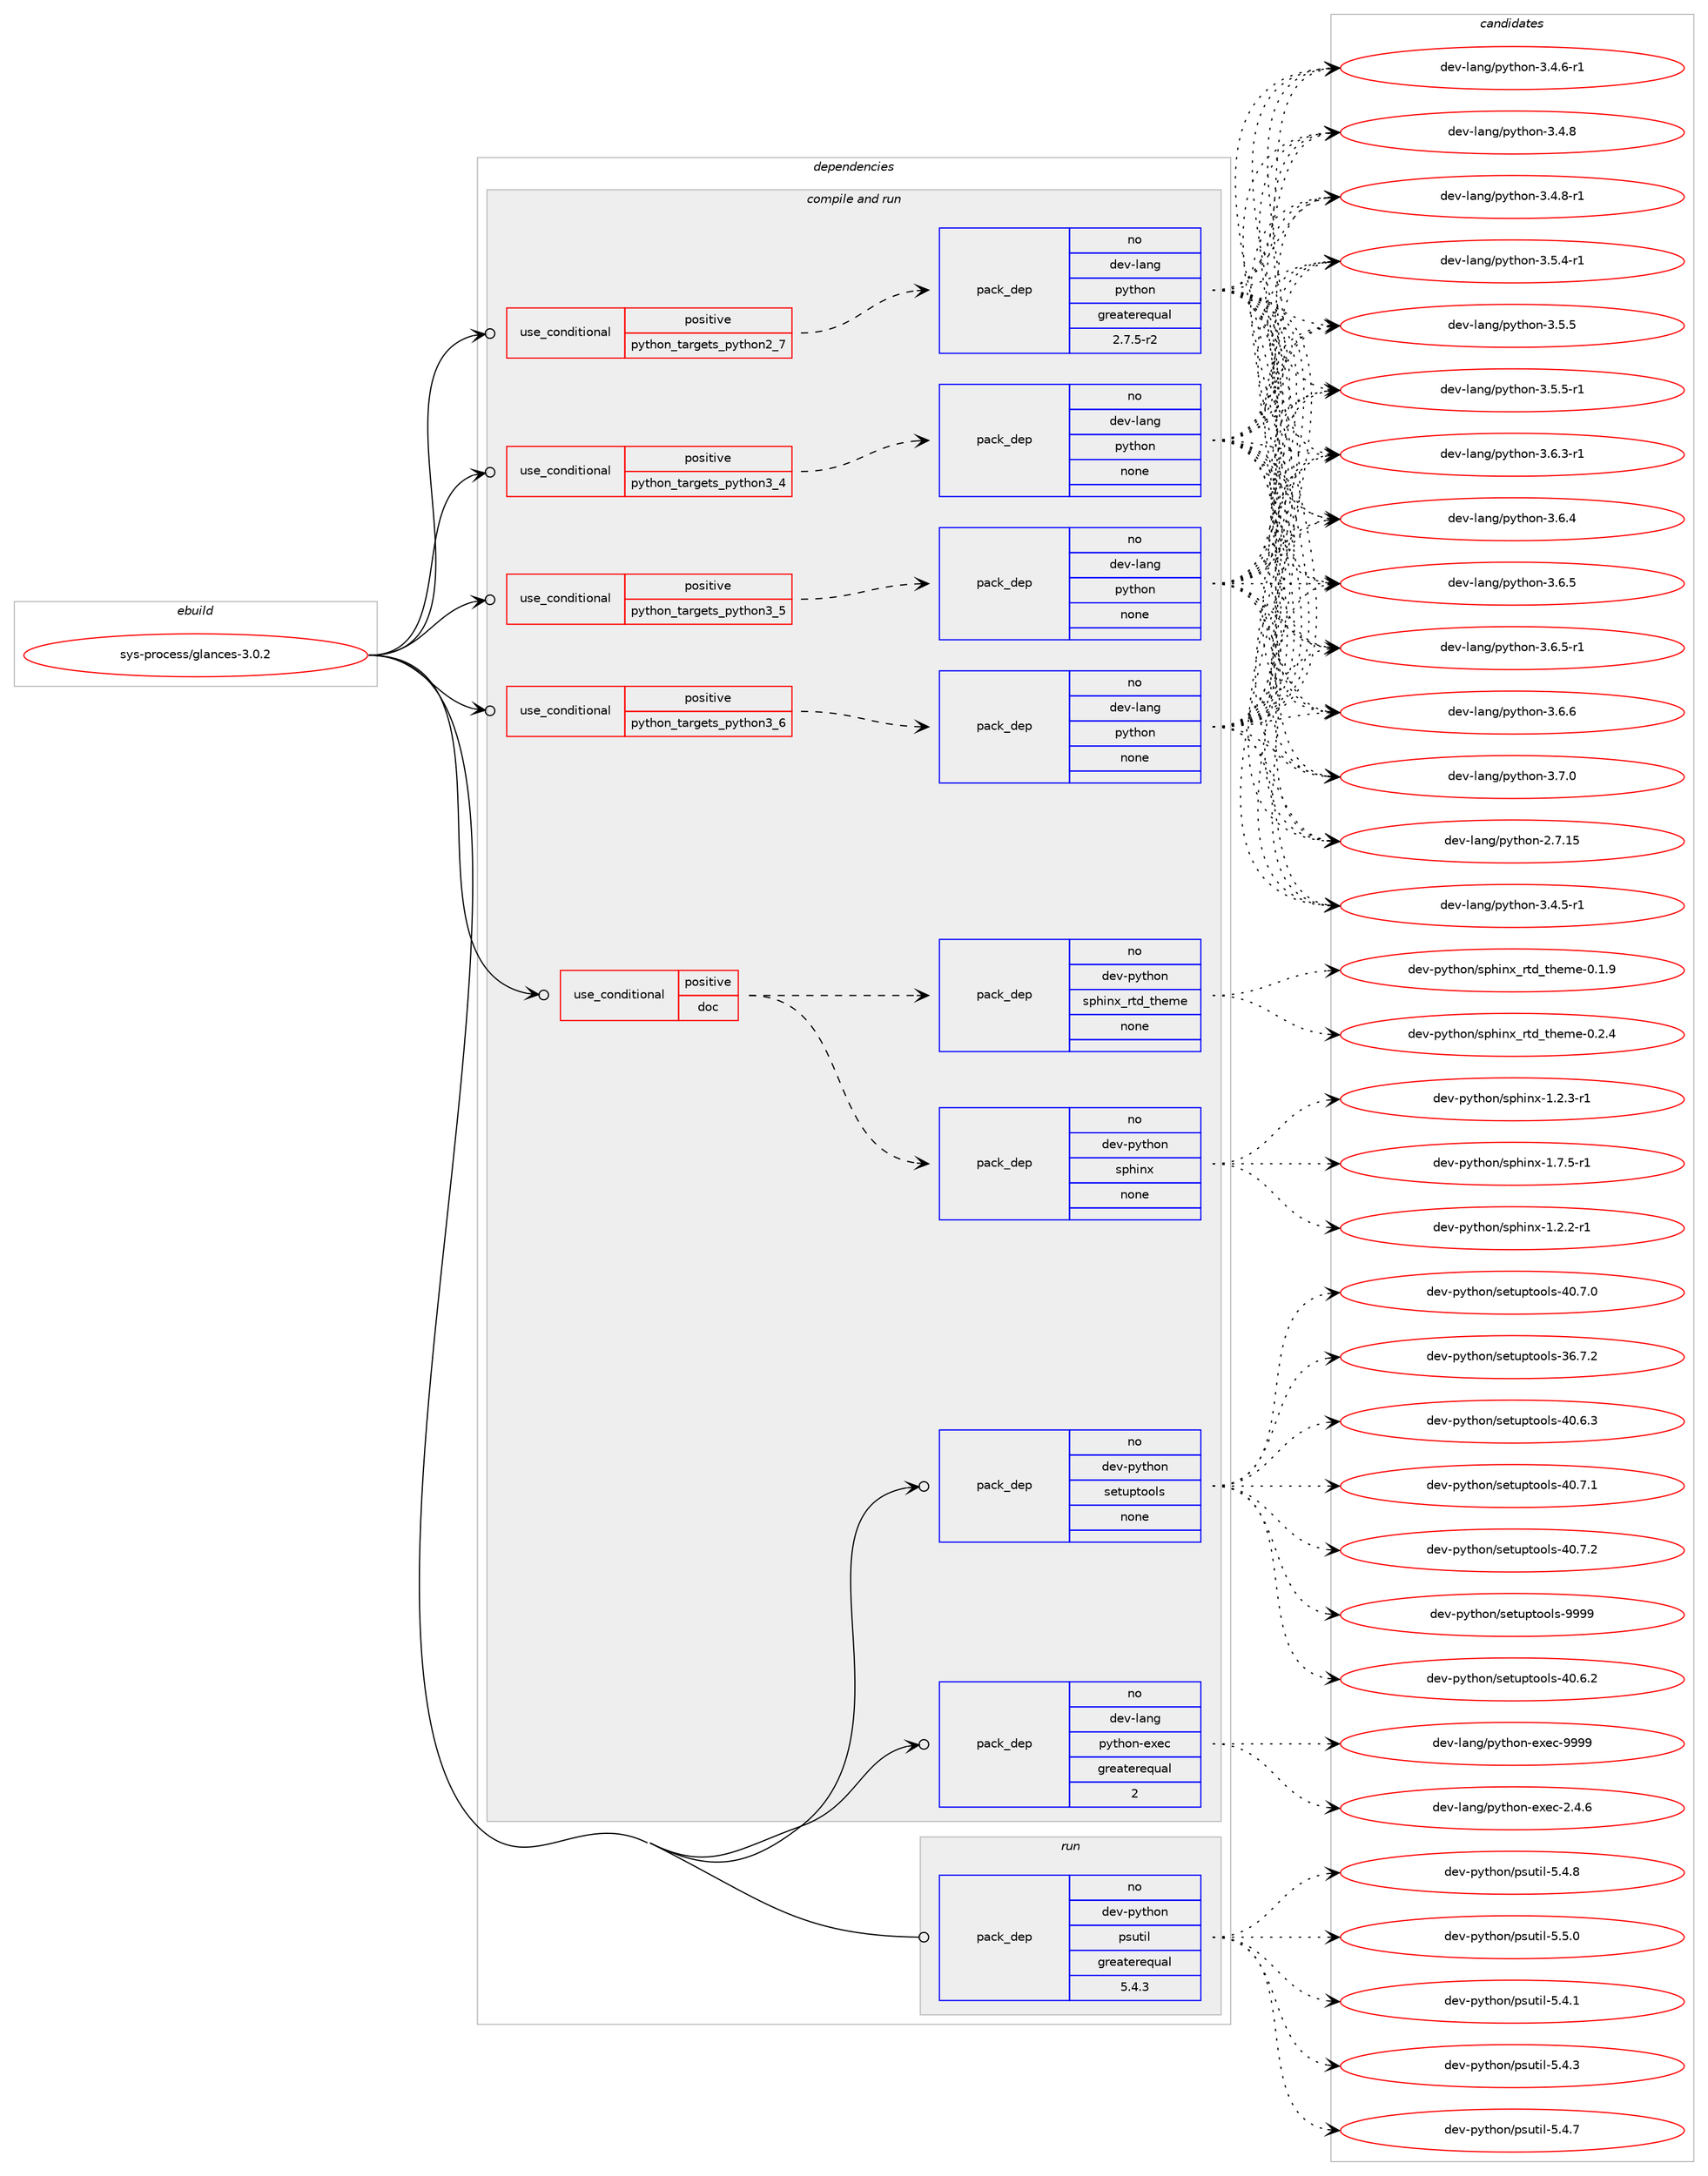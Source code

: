 digraph prolog {

# *************
# Graph options
# *************

newrank=true;
concentrate=true;
compound=true;
graph [rankdir=LR,fontname=Helvetica,fontsize=10,ranksep=1.5];#, ranksep=2.5, nodesep=0.2];
edge  [arrowhead=vee];
node  [fontname=Helvetica,fontsize=10];

# **********
# The ebuild
# **********

subgraph cluster_leftcol {
color=gray;
rank=same;
label=<<i>ebuild</i>>;
id [label="sys-process/glances-3.0.2", color=red, width=4, href="../sys-process/glances-3.0.2.svg"];
}

# ****************
# The dependencies
# ****************

subgraph cluster_midcol {
color=gray;
label=<<i>dependencies</i>>;
subgraph cluster_compile {
fillcolor="#eeeeee";
style=filled;
label=<<i>compile</i>>;
}
subgraph cluster_compileandrun {
fillcolor="#eeeeee";
style=filled;
label=<<i>compile and run</i>>;
subgraph cond1119 {
dependency7091 [label=<<TABLE BORDER="0" CELLBORDER="1" CELLSPACING="0" CELLPADDING="4"><TR><TD ROWSPAN="3" CELLPADDING="10">use_conditional</TD></TR><TR><TD>positive</TD></TR><TR><TD>doc</TD></TR></TABLE>>, shape=none, color=red];
subgraph pack5811 {
dependency7092 [label=<<TABLE BORDER="0" CELLBORDER="1" CELLSPACING="0" CELLPADDING="4" WIDTH="220"><TR><TD ROWSPAN="6" CELLPADDING="30">pack_dep</TD></TR><TR><TD WIDTH="110">no</TD></TR><TR><TD>dev-python</TD></TR><TR><TD>sphinx</TD></TR><TR><TD>none</TD></TR><TR><TD></TD></TR></TABLE>>, shape=none, color=blue];
}
dependency7091:e -> dependency7092:w [weight=20,style="dashed",arrowhead="vee"];
subgraph pack5812 {
dependency7093 [label=<<TABLE BORDER="0" CELLBORDER="1" CELLSPACING="0" CELLPADDING="4" WIDTH="220"><TR><TD ROWSPAN="6" CELLPADDING="30">pack_dep</TD></TR><TR><TD WIDTH="110">no</TD></TR><TR><TD>dev-python</TD></TR><TR><TD>sphinx_rtd_theme</TD></TR><TR><TD>none</TD></TR><TR><TD></TD></TR></TABLE>>, shape=none, color=blue];
}
dependency7091:e -> dependency7093:w [weight=20,style="dashed",arrowhead="vee"];
}
id:e -> dependency7091:w [weight=20,style="solid",arrowhead="odotvee"];
subgraph cond1120 {
dependency7094 [label=<<TABLE BORDER="0" CELLBORDER="1" CELLSPACING="0" CELLPADDING="4"><TR><TD ROWSPAN="3" CELLPADDING="10">use_conditional</TD></TR><TR><TD>positive</TD></TR><TR><TD>python_targets_python2_7</TD></TR></TABLE>>, shape=none, color=red];
subgraph pack5813 {
dependency7095 [label=<<TABLE BORDER="0" CELLBORDER="1" CELLSPACING="0" CELLPADDING="4" WIDTH="220"><TR><TD ROWSPAN="6" CELLPADDING="30">pack_dep</TD></TR><TR><TD WIDTH="110">no</TD></TR><TR><TD>dev-lang</TD></TR><TR><TD>python</TD></TR><TR><TD>greaterequal</TD></TR><TR><TD>2.7.5-r2</TD></TR></TABLE>>, shape=none, color=blue];
}
dependency7094:e -> dependency7095:w [weight=20,style="dashed",arrowhead="vee"];
}
id:e -> dependency7094:w [weight=20,style="solid",arrowhead="odotvee"];
subgraph cond1121 {
dependency7096 [label=<<TABLE BORDER="0" CELLBORDER="1" CELLSPACING="0" CELLPADDING="4"><TR><TD ROWSPAN="3" CELLPADDING="10">use_conditional</TD></TR><TR><TD>positive</TD></TR><TR><TD>python_targets_python3_4</TD></TR></TABLE>>, shape=none, color=red];
subgraph pack5814 {
dependency7097 [label=<<TABLE BORDER="0" CELLBORDER="1" CELLSPACING="0" CELLPADDING="4" WIDTH="220"><TR><TD ROWSPAN="6" CELLPADDING="30">pack_dep</TD></TR><TR><TD WIDTH="110">no</TD></TR><TR><TD>dev-lang</TD></TR><TR><TD>python</TD></TR><TR><TD>none</TD></TR><TR><TD></TD></TR></TABLE>>, shape=none, color=blue];
}
dependency7096:e -> dependency7097:w [weight=20,style="dashed",arrowhead="vee"];
}
id:e -> dependency7096:w [weight=20,style="solid",arrowhead="odotvee"];
subgraph cond1122 {
dependency7098 [label=<<TABLE BORDER="0" CELLBORDER="1" CELLSPACING="0" CELLPADDING="4"><TR><TD ROWSPAN="3" CELLPADDING="10">use_conditional</TD></TR><TR><TD>positive</TD></TR><TR><TD>python_targets_python3_5</TD></TR></TABLE>>, shape=none, color=red];
subgraph pack5815 {
dependency7099 [label=<<TABLE BORDER="0" CELLBORDER="1" CELLSPACING="0" CELLPADDING="4" WIDTH="220"><TR><TD ROWSPAN="6" CELLPADDING="30">pack_dep</TD></TR><TR><TD WIDTH="110">no</TD></TR><TR><TD>dev-lang</TD></TR><TR><TD>python</TD></TR><TR><TD>none</TD></TR><TR><TD></TD></TR></TABLE>>, shape=none, color=blue];
}
dependency7098:e -> dependency7099:w [weight=20,style="dashed",arrowhead="vee"];
}
id:e -> dependency7098:w [weight=20,style="solid",arrowhead="odotvee"];
subgraph cond1123 {
dependency7100 [label=<<TABLE BORDER="0" CELLBORDER="1" CELLSPACING="0" CELLPADDING="4"><TR><TD ROWSPAN="3" CELLPADDING="10">use_conditional</TD></TR><TR><TD>positive</TD></TR><TR><TD>python_targets_python3_6</TD></TR></TABLE>>, shape=none, color=red];
subgraph pack5816 {
dependency7101 [label=<<TABLE BORDER="0" CELLBORDER="1" CELLSPACING="0" CELLPADDING="4" WIDTH="220"><TR><TD ROWSPAN="6" CELLPADDING="30">pack_dep</TD></TR><TR><TD WIDTH="110">no</TD></TR><TR><TD>dev-lang</TD></TR><TR><TD>python</TD></TR><TR><TD>none</TD></TR><TR><TD></TD></TR></TABLE>>, shape=none, color=blue];
}
dependency7100:e -> dependency7101:w [weight=20,style="dashed",arrowhead="vee"];
}
id:e -> dependency7100:w [weight=20,style="solid",arrowhead="odotvee"];
subgraph pack5817 {
dependency7102 [label=<<TABLE BORDER="0" CELLBORDER="1" CELLSPACING="0" CELLPADDING="4" WIDTH="220"><TR><TD ROWSPAN="6" CELLPADDING="30">pack_dep</TD></TR><TR><TD WIDTH="110">no</TD></TR><TR><TD>dev-lang</TD></TR><TR><TD>python-exec</TD></TR><TR><TD>greaterequal</TD></TR><TR><TD>2</TD></TR></TABLE>>, shape=none, color=blue];
}
id:e -> dependency7102:w [weight=20,style="solid",arrowhead="odotvee"];
subgraph pack5818 {
dependency7103 [label=<<TABLE BORDER="0" CELLBORDER="1" CELLSPACING="0" CELLPADDING="4" WIDTH="220"><TR><TD ROWSPAN="6" CELLPADDING="30">pack_dep</TD></TR><TR><TD WIDTH="110">no</TD></TR><TR><TD>dev-python</TD></TR><TR><TD>setuptools</TD></TR><TR><TD>none</TD></TR><TR><TD></TD></TR></TABLE>>, shape=none, color=blue];
}
id:e -> dependency7103:w [weight=20,style="solid",arrowhead="odotvee"];
}
subgraph cluster_run {
fillcolor="#eeeeee";
style=filled;
label=<<i>run</i>>;
subgraph pack5819 {
dependency7104 [label=<<TABLE BORDER="0" CELLBORDER="1" CELLSPACING="0" CELLPADDING="4" WIDTH="220"><TR><TD ROWSPAN="6" CELLPADDING="30">pack_dep</TD></TR><TR><TD WIDTH="110">no</TD></TR><TR><TD>dev-python</TD></TR><TR><TD>psutil</TD></TR><TR><TD>greaterequal</TD></TR><TR><TD>5.4.3</TD></TR></TABLE>>, shape=none, color=blue];
}
id:e -> dependency7104:w [weight=20,style="solid",arrowhead="odot"];
}
}

# **************
# The candidates
# **************

subgraph cluster_choices {
rank=same;
color=gray;
label=<<i>candidates</i>>;

subgraph choice5811 {
color=black;
nodesep=1;
choice10010111845112121116104111110471151121041051101204549465046504511449 [label="dev-python/sphinx-1.2.2-r1", color=red, width=4,href="../dev-python/sphinx-1.2.2-r1.svg"];
choice10010111845112121116104111110471151121041051101204549465046514511449 [label="dev-python/sphinx-1.2.3-r1", color=red, width=4,href="../dev-python/sphinx-1.2.3-r1.svg"];
choice10010111845112121116104111110471151121041051101204549465546534511449 [label="dev-python/sphinx-1.7.5-r1", color=red, width=4,href="../dev-python/sphinx-1.7.5-r1.svg"];
dependency7092:e -> choice10010111845112121116104111110471151121041051101204549465046504511449:w [style=dotted,weight="100"];
dependency7092:e -> choice10010111845112121116104111110471151121041051101204549465046514511449:w [style=dotted,weight="100"];
dependency7092:e -> choice10010111845112121116104111110471151121041051101204549465546534511449:w [style=dotted,weight="100"];
}
subgraph choice5812 {
color=black;
nodesep=1;
choice10010111845112121116104111110471151121041051101209511411610095116104101109101454846494657 [label="dev-python/sphinx_rtd_theme-0.1.9", color=red, width=4,href="../dev-python/sphinx_rtd_theme-0.1.9.svg"];
choice10010111845112121116104111110471151121041051101209511411610095116104101109101454846504652 [label="dev-python/sphinx_rtd_theme-0.2.4", color=red, width=4,href="../dev-python/sphinx_rtd_theme-0.2.4.svg"];
dependency7093:e -> choice10010111845112121116104111110471151121041051101209511411610095116104101109101454846494657:w [style=dotted,weight="100"];
dependency7093:e -> choice10010111845112121116104111110471151121041051101209511411610095116104101109101454846504652:w [style=dotted,weight="100"];
}
subgraph choice5813 {
color=black;
nodesep=1;
choice10010111845108971101034711212111610411111045504655464953 [label="dev-lang/python-2.7.15", color=red, width=4,href="../dev-lang/python-2.7.15.svg"];
choice1001011184510897110103471121211161041111104551465246534511449 [label="dev-lang/python-3.4.5-r1", color=red, width=4,href="../dev-lang/python-3.4.5-r1.svg"];
choice1001011184510897110103471121211161041111104551465246544511449 [label="dev-lang/python-3.4.6-r1", color=red, width=4,href="../dev-lang/python-3.4.6-r1.svg"];
choice100101118451089711010347112121116104111110455146524656 [label="dev-lang/python-3.4.8", color=red, width=4,href="../dev-lang/python-3.4.8.svg"];
choice1001011184510897110103471121211161041111104551465246564511449 [label="dev-lang/python-3.4.8-r1", color=red, width=4,href="../dev-lang/python-3.4.8-r1.svg"];
choice1001011184510897110103471121211161041111104551465346524511449 [label="dev-lang/python-3.5.4-r1", color=red, width=4,href="../dev-lang/python-3.5.4-r1.svg"];
choice100101118451089711010347112121116104111110455146534653 [label="dev-lang/python-3.5.5", color=red, width=4,href="../dev-lang/python-3.5.5.svg"];
choice1001011184510897110103471121211161041111104551465346534511449 [label="dev-lang/python-3.5.5-r1", color=red, width=4,href="../dev-lang/python-3.5.5-r1.svg"];
choice1001011184510897110103471121211161041111104551465446514511449 [label="dev-lang/python-3.6.3-r1", color=red, width=4,href="../dev-lang/python-3.6.3-r1.svg"];
choice100101118451089711010347112121116104111110455146544652 [label="dev-lang/python-3.6.4", color=red, width=4,href="../dev-lang/python-3.6.4.svg"];
choice100101118451089711010347112121116104111110455146544653 [label="dev-lang/python-3.6.5", color=red, width=4,href="../dev-lang/python-3.6.5.svg"];
choice1001011184510897110103471121211161041111104551465446534511449 [label="dev-lang/python-3.6.5-r1", color=red, width=4,href="../dev-lang/python-3.6.5-r1.svg"];
choice100101118451089711010347112121116104111110455146544654 [label="dev-lang/python-3.6.6", color=red, width=4,href="../dev-lang/python-3.6.6.svg"];
choice100101118451089711010347112121116104111110455146554648 [label="dev-lang/python-3.7.0", color=red, width=4,href="../dev-lang/python-3.7.0.svg"];
dependency7095:e -> choice10010111845108971101034711212111610411111045504655464953:w [style=dotted,weight="100"];
dependency7095:e -> choice1001011184510897110103471121211161041111104551465246534511449:w [style=dotted,weight="100"];
dependency7095:e -> choice1001011184510897110103471121211161041111104551465246544511449:w [style=dotted,weight="100"];
dependency7095:e -> choice100101118451089711010347112121116104111110455146524656:w [style=dotted,weight="100"];
dependency7095:e -> choice1001011184510897110103471121211161041111104551465246564511449:w [style=dotted,weight="100"];
dependency7095:e -> choice1001011184510897110103471121211161041111104551465346524511449:w [style=dotted,weight="100"];
dependency7095:e -> choice100101118451089711010347112121116104111110455146534653:w [style=dotted,weight="100"];
dependency7095:e -> choice1001011184510897110103471121211161041111104551465346534511449:w [style=dotted,weight="100"];
dependency7095:e -> choice1001011184510897110103471121211161041111104551465446514511449:w [style=dotted,weight="100"];
dependency7095:e -> choice100101118451089711010347112121116104111110455146544652:w [style=dotted,weight="100"];
dependency7095:e -> choice100101118451089711010347112121116104111110455146544653:w [style=dotted,weight="100"];
dependency7095:e -> choice1001011184510897110103471121211161041111104551465446534511449:w [style=dotted,weight="100"];
dependency7095:e -> choice100101118451089711010347112121116104111110455146544654:w [style=dotted,weight="100"];
dependency7095:e -> choice100101118451089711010347112121116104111110455146554648:w [style=dotted,weight="100"];
}
subgraph choice5814 {
color=black;
nodesep=1;
choice10010111845108971101034711212111610411111045504655464953 [label="dev-lang/python-2.7.15", color=red, width=4,href="../dev-lang/python-2.7.15.svg"];
choice1001011184510897110103471121211161041111104551465246534511449 [label="dev-lang/python-3.4.5-r1", color=red, width=4,href="../dev-lang/python-3.4.5-r1.svg"];
choice1001011184510897110103471121211161041111104551465246544511449 [label="dev-lang/python-3.4.6-r1", color=red, width=4,href="../dev-lang/python-3.4.6-r1.svg"];
choice100101118451089711010347112121116104111110455146524656 [label="dev-lang/python-3.4.8", color=red, width=4,href="../dev-lang/python-3.4.8.svg"];
choice1001011184510897110103471121211161041111104551465246564511449 [label="dev-lang/python-3.4.8-r1", color=red, width=4,href="../dev-lang/python-3.4.8-r1.svg"];
choice1001011184510897110103471121211161041111104551465346524511449 [label="dev-lang/python-3.5.4-r1", color=red, width=4,href="../dev-lang/python-3.5.4-r1.svg"];
choice100101118451089711010347112121116104111110455146534653 [label="dev-lang/python-3.5.5", color=red, width=4,href="../dev-lang/python-3.5.5.svg"];
choice1001011184510897110103471121211161041111104551465346534511449 [label="dev-lang/python-3.5.5-r1", color=red, width=4,href="../dev-lang/python-3.5.5-r1.svg"];
choice1001011184510897110103471121211161041111104551465446514511449 [label="dev-lang/python-3.6.3-r1", color=red, width=4,href="../dev-lang/python-3.6.3-r1.svg"];
choice100101118451089711010347112121116104111110455146544652 [label="dev-lang/python-3.6.4", color=red, width=4,href="../dev-lang/python-3.6.4.svg"];
choice100101118451089711010347112121116104111110455146544653 [label="dev-lang/python-3.6.5", color=red, width=4,href="../dev-lang/python-3.6.5.svg"];
choice1001011184510897110103471121211161041111104551465446534511449 [label="dev-lang/python-3.6.5-r1", color=red, width=4,href="../dev-lang/python-3.6.5-r1.svg"];
choice100101118451089711010347112121116104111110455146544654 [label="dev-lang/python-3.6.6", color=red, width=4,href="../dev-lang/python-3.6.6.svg"];
choice100101118451089711010347112121116104111110455146554648 [label="dev-lang/python-3.7.0", color=red, width=4,href="../dev-lang/python-3.7.0.svg"];
dependency7097:e -> choice10010111845108971101034711212111610411111045504655464953:w [style=dotted,weight="100"];
dependency7097:e -> choice1001011184510897110103471121211161041111104551465246534511449:w [style=dotted,weight="100"];
dependency7097:e -> choice1001011184510897110103471121211161041111104551465246544511449:w [style=dotted,weight="100"];
dependency7097:e -> choice100101118451089711010347112121116104111110455146524656:w [style=dotted,weight="100"];
dependency7097:e -> choice1001011184510897110103471121211161041111104551465246564511449:w [style=dotted,weight="100"];
dependency7097:e -> choice1001011184510897110103471121211161041111104551465346524511449:w [style=dotted,weight="100"];
dependency7097:e -> choice100101118451089711010347112121116104111110455146534653:w [style=dotted,weight="100"];
dependency7097:e -> choice1001011184510897110103471121211161041111104551465346534511449:w [style=dotted,weight="100"];
dependency7097:e -> choice1001011184510897110103471121211161041111104551465446514511449:w [style=dotted,weight="100"];
dependency7097:e -> choice100101118451089711010347112121116104111110455146544652:w [style=dotted,weight="100"];
dependency7097:e -> choice100101118451089711010347112121116104111110455146544653:w [style=dotted,weight="100"];
dependency7097:e -> choice1001011184510897110103471121211161041111104551465446534511449:w [style=dotted,weight="100"];
dependency7097:e -> choice100101118451089711010347112121116104111110455146544654:w [style=dotted,weight="100"];
dependency7097:e -> choice100101118451089711010347112121116104111110455146554648:w [style=dotted,weight="100"];
}
subgraph choice5815 {
color=black;
nodesep=1;
choice10010111845108971101034711212111610411111045504655464953 [label="dev-lang/python-2.7.15", color=red, width=4,href="../dev-lang/python-2.7.15.svg"];
choice1001011184510897110103471121211161041111104551465246534511449 [label="dev-lang/python-3.4.5-r1", color=red, width=4,href="../dev-lang/python-3.4.5-r1.svg"];
choice1001011184510897110103471121211161041111104551465246544511449 [label="dev-lang/python-3.4.6-r1", color=red, width=4,href="../dev-lang/python-3.4.6-r1.svg"];
choice100101118451089711010347112121116104111110455146524656 [label="dev-lang/python-3.4.8", color=red, width=4,href="../dev-lang/python-3.4.8.svg"];
choice1001011184510897110103471121211161041111104551465246564511449 [label="dev-lang/python-3.4.8-r1", color=red, width=4,href="../dev-lang/python-3.4.8-r1.svg"];
choice1001011184510897110103471121211161041111104551465346524511449 [label="dev-lang/python-3.5.4-r1", color=red, width=4,href="../dev-lang/python-3.5.4-r1.svg"];
choice100101118451089711010347112121116104111110455146534653 [label="dev-lang/python-3.5.5", color=red, width=4,href="../dev-lang/python-3.5.5.svg"];
choice1001011184510897110103471121211161041111104551465346534511449 [label="dev-lang/python-3.5.5-r1", color=red, width=4,href="../dev-lang/python-3.5.5-r1.svg"];
choice1001011184510897110103471121211161041111104551465446514511449 [label="dev-lang/python-3.6.3-r1", color=red, width=4,href="../dev-lang/python-3.6.3-r1.svg"];
choice100101118451089711010347112121116104111110455146544652 [label="dev-lang/python-3.6.4", color=red, width=4,href="../dev-lang/python-3.6.4.svg"];
choice100101118451089711010347112121116104111110455146544653 [label="dev-lang/python-3.6.5", color=red, width=4,href="../dev-lang/python-3.6.5.svg"];
choice1001011184510897110103471121211161041111104551465446534511449 [label="dev-lang/python-3.6.5-r1", color=red, width=4,href="../dev-lang/python-3.6.5-r1.svg"];
choice100101118451089711010347112121116104111110455146544654 [label="dev-lang/python-3.6.6", color=red, width=4,href="../dev-lang/python-3.6.6.svg"];
choice100101118451089711010347112121116104111110455146554648 [label="dev-lang/python-3.7.0", color=red, width=4,href="../dev-lang/python-3.7.0.svg"];
dependency7099:e -> choice10010111845108971101034711212111610411111045504655464953:w [style=dotted,weight="100"];
dependency7099:e -> choice1001011184510897110103471121211161041111104551465246534511449:w [style=dotted,weight="100"];
dependency7099:e -> choice1001011184510897110103471121211161041111104551465246544511449:w [style=dotted,weight="100"];
dependency7099:e -> choice100101118451089711010347112121116104111110455146524656:w [style=dotted,weight="100"];
dependency7099:e -> choice1001011184510897110103471121211161041111104551465246564511449:w [style=dotted,weight="100"];
dependency7099:e -> choice1001011184510897110103471121211161041111104551465346524511449:w [style=dotted,weight="100"];
dependency7099:e -> choice100101118451089711010347112121116104111110455146534653:w [style=dotted,weight="100"];
dependency7099:e -> choice1001011184510897110103471121211161041111104551465346534511449:w [style=dotted,weight="100"];
dependency7099:e -> choice1001011184510897110103471121211161041111104551465446514511449:w [style=dotted,weight="100"];
dependency7099:e -> choice100101118451089711010347112121116104111110455146544652:w [style=dotted,weight="100"];
dependency7099:e -> choice100101118451089711010347112121116104111110455146544653:w [style=dotted,weight="100"];
dependency7099:e -> choice1001011184510897110103471121211161041111104551465446534511449:w [style=dotted,weight="100"];
dependency7099:e -> choice100101118451089711010347112121116104111110455146544654:w [style=dotted,weight="100"];
dependency7099:e -> choice100101118451089711010347112121116104111110455146554648:w [style=dotted,weight="100"];
}
subgraph choice5816 {
color=black;
nodesep=1;
choice10010111845108971101034711212111610411111045504655464953 [label="dev-lang/python-2.7.15", color=red, width=4,href="../dev-lang/python-2.7.15.svg"];
choice1001011184510897110103471121211161041111104551465246534511449 [label="dev-lang/python-3.4.5-r1", color=red, width=4,href="../dev-lang/python-3.4.5-r1.svg"];
choice1001011184510897110103471121211161041111104551465246544511449 [label="dev-lang/python-3.4.6-r1", color=red, width=4,href="../dev-lang/python-3.4.6-r1.svg"];
choice100101118451089711010347112121116104111110455146524656 [label="dev-lang/python-3.4.8", color=red, width=4,href="../dev-lang/python-3.4.8.svg"];
choice1001011184510897110103471121211161041111104551465246564511449 [label="dev-lang/python-3.4.8-r1", color=red, width=4,href="../dev-lang/python-3.4.8-r1.svg"];
choice1001011184510897110103471121211161041111104551465346524511449 [label="dev-lang/python-3.5.4-r1", color=red, width=4,href="../dev-lang/python-3.5.4-r1.svg"];
choice100101118451089711010347112121116104111110455146534653 [label="dev-lang/python-3.5.5", color=red, width=4,href="../dev-lang/python-3.5.5.svg"];
choice1001011184510897110103471121211161041111104551465346534511449 [label="dev-lang/python-3.5.5-r1", color=red, width=4,href="../dev-lang/python-3.5.5-r1.svg"];
choice1001011184510897110103471121211161041111104551465446514511449 [label="dev-lang/python-3.6.3-r1", color=red, width=4,href="../dev-lang/python-3.6.3-r1.svg"];
choice100101118451089711010347112121116104111110455146544652 [label="dev-lang/python-3.6.4", color=red, width=4,href="../dev-lang/python-3.6.4.svg"];
choice100101118451089711010347112121116104111110455146544653 [label="dev-lang/python-3.6.5", color=red, width=4,href="../dev-lang/python-3.6.5.svg"];
choice1001011184510897110103471121211161041111104551465446534511449 [label="dev-lang/python-3.6.5-r1", color=red, width=4,href="../dev-lang/python-3.6.5-r1.svg"];
choice100101118451089711010347112121116104111110455146544654 [label="dev-lang/python-3.6.6", color=red, width=4,href="../dev-lang/python-3.6.6.svg"];
choice100101118451089711010347112121116104111110455146554648 [label="dev-lang/python-3.7.0", color=red, width=4,href="../dev-lang/python-3.7.0.svg"];
dependency7101:e -> choice10010111845108971101034711212111610411111045504655464953:w [style=dotted,weight="100"];
dependency7101:e -> choice1001011184510897110103471121211161041111104551465246534511449:w [style=dotted,weight="100"];
dependency7101:e -> choice1001011184510897110103471121211161041111104551465246544511449:w [style=dotted,weight="100"];
dependency7101:e -> choice100101118451089711010347112121116104111110455146524656:w [style=dotted,weight="100"];
dependency7101:e -> choice1001011184510897110103471121211161041111104551465246564511449:w [style=dotted,weight="100"];
dependency7101:e -> choice1001011184510897110103471121211161041111104551465346524511449:w [style=dotted,weight="100"];
dependency7101:e -> choice100101118451089711010347112121116104111110455146534653:w [style=dotted,weight="100"];
dependency7101:e -> choice1001011184510897110103471121211161041111104551465346534511449:w [style=dotted,weight="100"];
dependency7101:e -> choice1001011184510897110103471121211161041111104551465446514511449:w [style=dotted,weight="100"];
dependency7101:e -> choice100101118451089711010347112121116104111110455146544652:w [style=dotted,weight="100"];
dependency7101:e -> choice100101118451089711010347112121116104111110455146544653:w [style=dotted,weight="100"];
dependency7101:e -> choice1001011184510897110103471121211161041111104551465446534511449:w [style=dotted,weight="100"];
dependency7101:e -> choice100101118451089711010347112121116104111110455146544654:w [style=dotted,weight="100"];
dependency7101:e -> choice100101118451089711010347112121116104111110455146554648:w [style=dotted,weight="100"];
}
subgraph choice5817 {
color=black;
nodesep=1;
choice1001011184510897110103471121211161041111104510112010199455046524654 [label="dev-lang/python-exec-2.4.6", color=red, width=4,href="../dev-lang/python-exec-2.4.6.svg"];
choice10010111845108971101034711212111610411111045101120101994557575757 [label="dev-lang/python-exec-9999", color=red, width=4,href="../dev-lang/python-exec-9999.svg"];
dependency7102:e -> choice1001011184510897110103471121211161041111104510112010199455046524654:w [style=dotted,weight="100"];
dependency7102:e -> choice10010111845108971101034711212111610411111045101120101994557575757:w [style=dotted,weight="100"];
}
subgraph choice5818 {
color=black;
nodesep=1;
choice100101118451121211161041111104711510111611711211611111110811545524846544650 [label="dev-python/setuptools-40.6.2", color=red, width=4,href="../dev-python/setuptools-40.6.2.svg"];
choice100101118451121211161041111104711510111611711211611111110811545524846554648 [label="dev-python/setuptools-40.7.0", color=red, width=4,href="../dev-python/setuptools-40.7.0.svg"];
choice100101118451121211161041111104711510111611711211611111110811545515446554650 [label="dev-python/setuptools-36.7.2", color=red, width=4,href="../dev-python/setuptools-36.7.2.svg"];
choice100101118451121211161041111104711510111611711211611111110811545524846544651 [label="dev-python/setuptools-40.6.3", color=red, width=4,href="../dev-python/setuptools-40.6.3.svg"];
choice100101118451121211161041111104711510111611711211611111110811545524846554649 [label="dev-python/setuptools-40.7.1", color=red, width=4,href="../dev-python/setuptools-40.7.1.svg"];
choice100101118451121211161041111104711510111611711211611111110811545524846554650 [label="dev-python/setuptools-40.7.2", color=red, width=4,href="../dev-python/setuptools-40.7.2.svg"];
choice10010111845112121116104111110471151011161171121161111111081154557575757 [label="dev-python/setuptools-9999", color=red, width=4,href="../dev-python/setuptools-9999.svg"];
dependency7103:e -> choice100101118451121211161041111104711510111611711211611111110811545524846544650:w [style=dotted,weight="100"];
dependency7103:e -> choice100101118451121211161041111104711510111611711211611111110811545524846554648:w [style=dotted,weight="100"];
dependency7103:e -> choice100101118451121211161041111104711510111611711211611111110811545515446554650:w [style=dotted,weight="100"];
dependency7103:e -> choice100101118451121211161041111104711510111611711211611111110811545524846544651:w [style=dotted,weight="100"];
dependency7103:e -> choice100101118451121211161041111104711510111611711211611111110811545524846554649:w [style=dotted,weight="100"];
dependency7103:e -> choice100101118451121211161041111104711510111611711211611111110811545524846554650:w [style=dotted,weight="100"];
dependency7103:e -> choice10010111845112121116104111110471151011161171121161111111081154557575757:w [style=dotted,weight="100"];
}
subgraph choice5819 {
color=black;
nodesep=1;
choice1001011184511212111610411111047112115117116105108455346524649 [label="dev-python/psutil-5.4.1", color=red, width=4,href="../dev-python/psutil-5.4.1.svg"];
choice1001011184511212111610411111047112115117116105108455346524651 [label="dev-python/psutil-5.4.3", color=red, width=4,href="../dev-python/psutil-5.4.3.svg"];
choice1001011184511212111610411111047112115117116105108455346524655 [label="dev-python/psutil-5.4.7", color=red, width=4,href="../dev-python/psutil-5.4.7.svg"];
choice1001011184511212111610411111047112115117116105108455346524656 [label="dev-python/psutil-5.4.8", color=red, width=4,href="../dev-python/psutil-5.4.8.svg"];
choice1001011184511212111610411111047112115117116105108455346534648 [label="dev-python/psutil-5.5.0", color=red, width=4,href="../dev-python/psutil-5.5.0.svg"];
dependency7104:e -> choice1001011184511212111610411111047112115117116105108455346524649:w [style=dotted,weight="100"];
dependency7104:e -> choice1001011184511212111610411111047112115117116105108455346524651:w [style=dotted,weight="100"];
dependency7104:e -> choice1001011184511212111610411111047112115117116105108455346524655:w [style=dotted,weight="100"];
dependency7104:e -> choice1001011184511212111610411111047112115117116105108455346524656:w [style=dotted,weight="100"];
dependency7104:e -> choice1001011184511212111610411111047112115117116105108455346534648:w [style=dotted,weight="100"];
}
}

}
